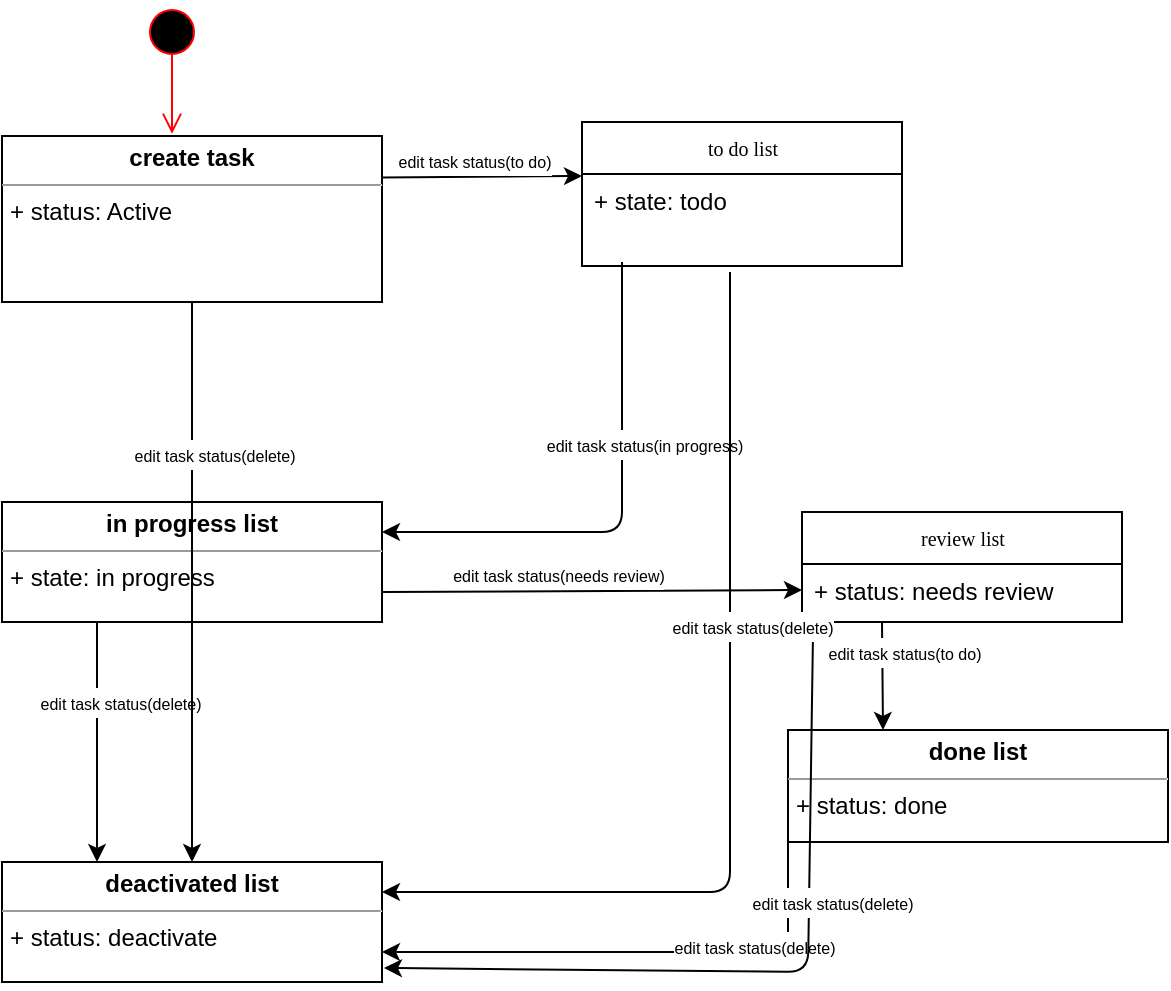 <mxfile version="10.6.7" type="github"><diagram name="Page-1" id="c4acf3e9-155e-7222-9cf6-157b1a14988f"><mxGraphModel dx="1110" dy="513" grid="1" gridSize="10" guides="1" tooltips="1" connect="1" arrows="1" fold="1" page="1" pageScale="1" pageWidth="850" pageHeight="1100" background="#ffffff" math="0" shadow="0"><root><mxCell id="0"/><mxCell id="1" parent="0"/><mxCell id="17acba5748e5396b-20" value="to do list" style="swimlane;html=1;fontStyle=0;childLayout=stackLayout;horizontal=1;startSize=26;fillColor=none;horizontalStack=0;resizeParent=1;resizeLast=0;collapsible=1;marginBottom=0;swimlaneFillColor=#ffffff;rounded=0;shadow=0;comic=0;labelBackgroundColor=none;strokeColor=#000000;strokeWidth=1;fontFamily=Verdana;fontSize=10;fontColor=#000000;align=center;" parent="1" vertex="1"><mxGeometry x="350" y="80" width="160" height="72" as="geometry"/></mxCell><mxCell id="17acba5748e5396b-21" value="+ state: todo" style="text;html=1;strokeColor=none;fillColor=none;align=left;verticalAlign=top;spacingLeft=4;spacingRight=4;whiteSpace=wrap;overflow=hidden;rotatable=0;points=[[0,0.5],[1,0.5]];portConstraint=eastwest;" parent="17acba5748e5396b-20" vertex="1"><mxGeometry y="26" width="160" height="26" as="geometry"/></mxCell><mxCell id="17acba5748e5396b-30" value="review list" style="swimlane;html=1;fontStyle=0;childLayout=stackLayout;horizontal=1;startSize=26;fillColor=none;horizontalStack=0;resizeParent=1;resizeLast=0;collapsible=1;marginBottom=0;swimlaneFillColor=#ffffff;rounded=0;shadow=0;comic=0;labelBackgroundColor=none;strokeColor=#000000;strokeWidth=1;fontFamily=Verdana;fontSize=10;fontColor=#000000;align=center;" parent="1" vertex="1"><mxGeometry x="460" y="275" width="160" height="55" as="geometry"/></mxCell><mxCell id="17acba5748e5396b-31" value="+ status: needs review" style="text;html=1;strokeColor=none;fillColor=none;align=left;verticalAlign=top;spacingLeft=4;spacingRight=4;whiteSpace=wrap;overflow=hidden;rotatable=0;points=[[0,0.5],[1,0.5]];portConstraint=eastwest;" parent="17acba5748e5396b-30" vertex="1"><mxGeometry y="26" width="160" height="26" as="geometry"/></mxCell><mxCell id="5d2195bd80daf111-15" value="&lt;p style=&quot;margin: 0px ; margin-top: 4px ; text-align: center&quot;&gt;&lt;b&gt;done list&lt;/b&gt;&lt;/p&gt;&lt;hr size=&quot;1&quot;&gt;&lt;p style=&quot;margin: 0px ; margin-left: 4px&quot;&gt;+ status: done&lt;br&gt;&lt;/p&gt;" style="verticalAlign=top;align=left;overflow=fill;fontSize=12;fontFamily=Helvetica;html=1;rounded=0;shadow=0;comic=0;labelBackgroundColor=none;strokeColor=#000000;strokeWidth=1;fillColor=#ffffff;" parent="1" vertex="1"><mxGeometry x="453" y="384" width="190" height="56" as="geometry"/></mxCell><mxCell id="5d2195bd80daf111-18" value="&lt;p style=&quot;margin: 0px ; margin-top: 4px ; text-align: center&quot;&gt;&lt;b&gt;create task&lt;/b&gt;&lt;/p&gt;&lt;hr size=&quot;1&quot;&gt;&lt;p style=&quot;margin: 0px ; margin-left: 4px&quot;&gt;+ status: Active&lt;br&gt;&lt;/p&gt;&lt;p style=&quot;margin: 0px ; margin-left: 4px&quot;&gt;&lt;br&gt;&lt;/p&gt;" style="verticalAlign=top;align=left;overflow=fill;fontSize=12;fontFamily=Helvetica;html=1;rounded=0;shadow=0;comic=0;labelBackgroundColor=none;strokeColor=#000000;strokeWidth=1;fillColor=#ffffff;" parent="1" vertex="1"><mxGeometry x="60" y="87" width="190" height="83" as="geometry"/></mxCell><mxCell id="5d2195bd80daf111-19" value="&lt;p style=&quot;margin: 0px ; margin-top: 4px ; text-align: center&quot;&gt;&lt;b&gt;in progress list&lt;/b&gt;&lt;/p&gt;&lt;hr size=&quot;1&quot;&gt;&lt;p style=&quot;margin: 0px ; margin-left: 4px&quot;&gt;+ state: in progress&lt;br&gt;&lt;/p&gt;&lt;p style=&quot;margin: 0px ; margin-left: 4px&quot;&gt;&lt;br&gt;&lt;/p&gt;" style="verticalAlign=top;align=left;overflow=fill;fontSize=12;fontFamily=Helvetica;html=1;rounded=0;shadow=0;comic=0;labelBackgroundColor=none;strokeColor=#000000;strokeWidth=1;fillColor=#ffffff;" parent="1" vertex="1"><mxGeometry x="60" y="270" width="190" height="60" as="geometry"/></mxCell><mxCell id="5d2195bd80daf111-20" value="&lt;p style=&quot;margin: 0px ; margin-top: 4px ; text-align: center&quot;&gt;&lt;b&gt;deactivated list&lt;/b&gt;&lt;/p&gt;&lt;hr size=&quot;1&quot;&gt;&lt;p style=&quot;margin: 0px ; margin-left: 4px&quot;&gt;+ status: deactivate&lt;br&gt;&lt;/p&gt;" style="verticalAlign=top;align=left;overflow=fill;fontSize=12;fontFamily=Helvetica;html=1;rounded=0;shadow=0;comic=0;labelBackgroundColor=none;strokeColor=#000000;strokeWidth=1;fillColor=#ffffff;" parent="1" vertex="1"><mxGeometry x="60" y="450" width="190" height="60" as="geometry"/></mxCell><mxCell id="mFRnT-MbY3uyhERXXdhH-1" value="" style="ellipse;html=1;shape=startState;fillColor=#000000;strokeColor=#ff0000;" parent="1" vertex="1"><mxGeometry x="130" y="20" width="30" height="30" as="geometry"/></mxCell><mxCell id="mFRnT-MbY3uyhERXXdhH-2" value="" style="edgeStyle=orthogonalEdgeStyle;html=1;verticalAlign=bottom;endArrow=open;endSize=8;strokeColor=#ff0000;" parent="1" edge="1"><mxGeometry relative="1" as="geometry"><mxPoint x="145" y="85.909" as="targetPoint"/><mxPoint x="145" y="46" as="sourcePoint"/></mxGeometry></mxCell><mxCell id="mFRnT-MbY3uyhERXXdhH-4" value="" style="endArrow=classic;html=1;exitX=1;exitY=0.25;exitDx=0;exitDy=0;entryX=0;entryY=0.5;entryDx=0;entryDy=0;" parent="1" source="5d2195bd80daf111-18" edge="1"><mxGeometry width="50" height="50" relative="1" as="geometry"><mxPoint x="260" y="130" as="sourcePoint"/><mxPoint x="350" y="107" as="targetPoint"/></mxGeometry></mxCell><mxCell id="mFRnT-MbY3uyhERXXdhH-5" value="&lt;font style=&quot;font-size: 8px&quot;&gt;edit task status(to do)&lt;/font&gt;" style="text;html=1;resizable=0;points=[];align=center;verticalAlign=middle;labelBackgroundColor=#ffffff;" parent="mFRnT-MbY3uyhERXXdhH-4" vertex="1" connectable="0"><mxGeometry x="-0.245" y="3" relative="1" as="geometry"><mxPoint x="8" y="-6" as="offset"/></mxGeometry></mxCell><mxCell id="mFRnT-MbY3uyhERXXdhH-16" value="" style="endArrow=classic;html=1;entryX=1;entryY=0.25;entryDx=0;entryDy=0;" parent="1" target="5d2195bd80daf111-19" edge="1"><mxGeometry width="50" height="50" relative="1" as="geometry"><mxPoint x="370" y="150" as="sourcePoint"/><mxPoint x="420" y="220" as="targetPoint"/><Array as="points"><mxPoint x="370" y="285"/></Array></mxGeometry></mxCell><mxCell id="mFRnT-MbY3uyhERXXdhH-17" value="&lt;font style=&quot;font-size: 8px&quot;&gt;edit task status(in progress)&lt;/font&gt;" style="text;html=1;resizable=0;points=[];align=center;verticalAlign=middle;labelBackgroundColor=#ffffff;" parent="mFRnT-MbY3uyhERXXdhH-16" vertex="1" connectable="0"><mxGeometry x="-0.245" y="3" relative="1" as="geometry"><mxPoint x="8" y="-6" as="offset"/></mxGeometry></mxCell><mxCell id="mFRnT-MbY3uyhERXXdhH-18" value="" style="endArrow=classic;html=1;exitX=1;exitY=0.25;exitDx=0;exitDy=0;entryX=0;entryY=0.5;entryDx=0;entryDy=0;" parent="1" target="17acba5748e5396b-31" edge="1"><mxGeometry width="50" height="50" relative="1" as="geometry"><mxPoint x="250" y="315" as="sourcePoint"/><mxPoint x="350" y="314" as="targetPoint"/></mxGeometry></mxCell><mxCell id="mFRnT-MbY3uyhERXXdhH-19" value="&lt;font style=&quot;font-size: 8px&quot;&gt;edit task status(needs review)&lt;/font&gt;" style="text;html=1;resizable=0;points=[];align=center;verticalAlign=middle;labelBackgroundColor=#ffffff;" parent="mFRnT-MbY3uyhERXXdhH-18" vertex="1" connectable="0"><mxGeometry x="-0.245" y="3" relative="1" as="geometry"><mxPoint x="8" y="-6" as="offset"/></mxGeometry></mxCell><mxCell id="mFRnT-MbY3uyhERXXdhH-20" value="" style="endArrow=classic;html=1;exitX=0.25;exitY=1;exitDx=0;exitDy=0;entryX=0.25;entryY=0;entryDx=0;entryDy=0;" parent="1" source="17acba5748e5396b-30" target="5d2195bd80daf111-15" edge="1"><mxGeometry width="50" height="50" relative="1" as="geometry"><mxPoint x="490" y="354" as="sourcePoint"/><mxPoint x="590" y="353" as="targetPoint"/></mxGeometry></mxCell><mxCell id="mFRnT-MbY3uyhERXXdhH-21" value="&lt;font style=&quot;font-size: 8px&quot;&gt;edit task status(to do)&lt;/font&gt;" style="text;html=1;resizable=0;points=[];align=center;verticalAlign=middle;labelBackgroundColor=#ffffff;" parent="mFRnT-MbY3uyhERXXdhH-20" vertex="1" connectable="0"><mxGeometry x="-0.245" y="3" relative="1" as="geometry"><mxPoint x="8" y="-6" as="offset"/></mxGeometry></mxCell><mxCell id="mFRnT-MbY3uyhERXXdhH-22" value="" style="endArrow=classic;html=1;exitX=0;exitY=0.5;exitDx=0;exitDy=0;entryX=1;entryY=0.75;entryDx=0;entryDy=0;" parent="1" source="5d2195bd80daf111-15" target="5d2195bd80daf111-20" edge="1"><mxGeometry width="50" height="50" relative="1" as="geometry"><mxPoint x="320" y="431" as="sourcePoint"/><mxPoint x="420" y="430" as="targetPoint"/><Array as="points"><mxPoint x="453" y="495"/></Array></mxGeometry></mxCell><mxCell id="mFRnT-MbY3uyhERXXdhH-23" value="&lt;font style=&quot;font-size: 8px&quot;&gt;edit task status(delete)&lt;/font&gt;" style="text;html=1;resizable=0;points=[];align=center;verticalAlign=middle;labelBackgroundColor=#ffffff;" parent="mFRnT-MbY3uyhERXXdhH-22" vertex="1" connectable="0"><mxGeometry x="-0.245" y="3" relative="1" as="geometry"><mxPoint x="8" y="-6" as="offset"/></mxGeometry></mxCell><mxCell id="dk_EbtxuTt9rbJvyIzW6-1" value="" style="endArrow=classic;html=1;exitX=0.035;exitY=1.073;exitDx=0;exitDy=0;exitPerimeter=0;" edge="1" parent="1" source="17acba5748e5396b-31"><mxGeometry width="50" height="50" relative="1" as="geometry"><mxPoint x="463" y="422" as="sourcePoint"/><mxPoint x="251" y="503" as="targetPoint"/><Array as="points"><mxPoint x="463" y="505"/></Array></mxGeometry></mxCell><mxCell id="dk_EbtxuTt9rbJvyIzW6-2" value="&lt;font style=&quot;font-size: 8px&quot;&gt;edit task status(delete)&lt;/font&gt;" style="text;html=1;resizable=0;points=[];align=center;verticalAlign=middle;labelBackgroundColor=#ffffff;" vertex="1" connectable="0" parent="dk_EbtxuTt9rbJvyIzW6-1"><mxGeometry x="-0.245" y="3" relative="1" as="geometry"><mxPoint x="8" y="-6" as="offset"/></mxGeometry></mxCell><mxCell id="dk_EbtxuTt9rbJvyIzW6-3" value="" style="endArrow=classic;html=1;exitX=0.25;exitY=1;exitDx=0;exitDy=0;entryX=0.25;entryY=0;entryDx=0;entryDy=0;" edge="1" parent="1" source="5d2195bd80daf111-19" target="5d2195bd80daf111-20"><mxGeometry width="50" height="50" relative="1" as="geometry"><mxPoint x="273" y="342.5" as="sourcePoint"/><mxPoint x="70" y="425.5" as="targetPoint"/><Array as="points"/></mxGeometry></mxCell><mxCell id="dk_EbtxuTt9rbJvyIzW6-4" value="&lt;font style=&quot;font-size: 8px&quot;&gt;edit task status(delete)&lt;/font&gt;" style="text;html=1;resizable=0;points=[];align=center;verticalAlign=middle;labelBackgroundColor=#ffffff;" vertex="1" connectable="0" parent="dk_EbtxuTt9rbJvyIzW6-3"><mxGeometry x="-0.245" y="3" relative="1" as="geometry"><mxPoint x="8" y="-6" as="offset"/></mxGeometry></mxCell><mxCell id="dk_EbtxuTt9rbJvyIzW6-5" value="" style="endArrow=classic;html=1;exitX=0.25;exitY=1;exitDx=0;exitDy=0;entryX=1;entryY=0.25;entryDx=0;entryDy=0;" edge="1" parent="1" target="5d2195bd80daf111-20"><mxGeometry width="50" height="50" relative="1" as="geometry"><mxPoint x="424" y="155" as="sourcePoint"/><mxPoint x="424" y="275" as="targetPoint"/><Array as="points"><mxPoint x="424" y="465"/></Array></mxGeometry></mxCell><mxCell id="dk_EbtxuTt9rbJvyIzW6-6" value="&lt;font style=&quot;font-size: 8px&quot;&gt;edit task status(delete)&lt;/font&gt;" style="text;html=1;resizable=0;points=[];align=center;verticalAlign=middle;labelBackgroundColor=#ffffff;" vertex="1" connectable="0" parent="dk_EbtxuTt9rbJvyIzW6-5"><mxGeometry x="-0.245" y="3" relative="1" as="geometry"><mxPoint x="8" y="-6" as="offset"/></mxGeometry></mxCell><mxCell id="dk_EbtxuTt9rbJvyIzW6-7" value="" style="endArrow=classic;html=1;exitX=0.5;exitY=1;exitDx=0;exitDy=0;entryX=0.5;entryY=0;entryDx=0;entryDy=0;" edge="1" parent="1" source="5d2195bd80daf111-18" target="5d2195bd80daf111-20"><mxGeometry width="50" height="50" relative="1" as="geometry"><mxPoint x="128" y="350" as="sourcePoint"/><mxPoint x="128" y="470" as="targetPoint"/><Array as="points"/></mxGeometry></mxCell><mxCell id="dk_EbtxuTt9rbJvyIzW6-8" value="&lt;font style=&quot;font-size: 8px&quot;&gt;edit task status(delete)&lt;/font&gt;" style="text;html=1;resizable=0;points=[];align=center;verticalAlign=middle;labelBackgroundColor=#ffffff;" vertex="1" connectable="0" parent="dk_EbtxuTt9rbJvyIzW6-7"><mxGeometry x="-0.245" y="3" relative="1" as="geometry"><mxPoint x="8" y="-30" as="offset"/></mxGeometry></mxCell></root></mxGraphModel></diagram></mxfile>